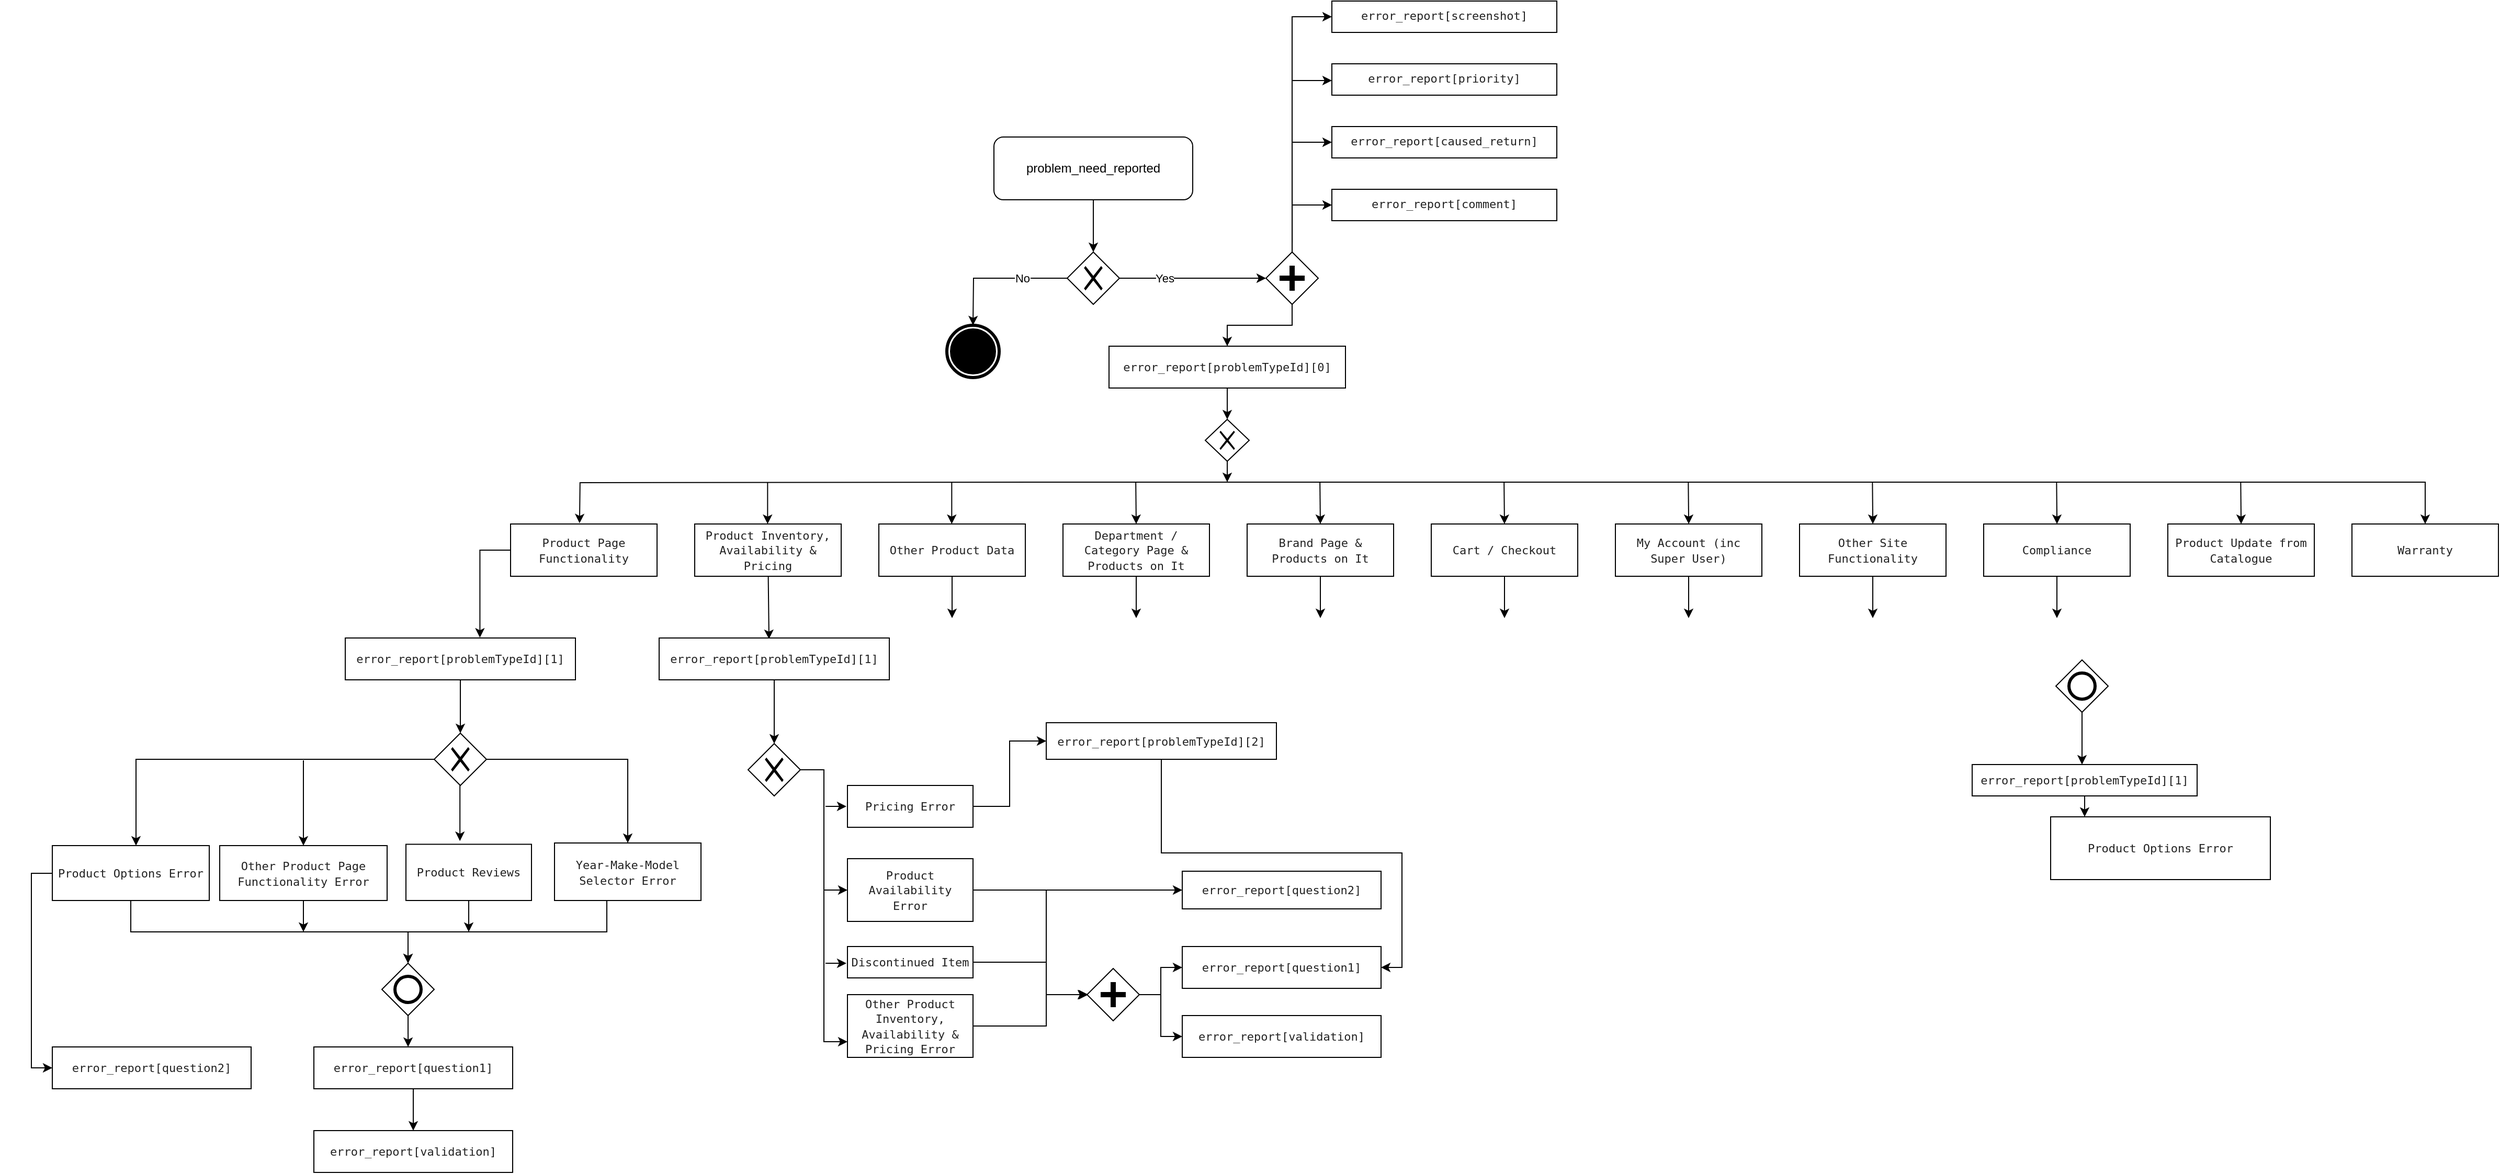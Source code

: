 <mxfile version="13.10.0" type="github">
  <diagram id="masebG0VYPJyVEianIFm" name="Page-1">
    <mxGraphModel dx="1363" dy="306" grid="1" gridSize="10" guides="1" tooltips="1" connect="1" arrows="1" fold="1" page="1" pageScale="1" pageWidth="827" pageHeight="1169" math="0" shadow="0">
      <root>
        <mxCell id="0" />
        <mxCell id="1" parent="0" />
        <mxCell id="Nh5QQwun1p5BCpEkRl_I-12" value="" style="edgeStyle=orthogonalEdgeStyle;rounded=0;orthogonalLoop=1;jettySize=auto;html=1;" edge="1" parent="1" source="Nh5QQwun1p5BCpEkRl_I-2" target="Nh5QQwun1p5BCpEkRl_I-10">
          <mxGeometry relative="1" as="geometry" />
        </mxCell>
        <mxCell id="Nh5QQwun1p5BCpEkRl_I-2" value="problem_need_reported" style="rounded=1;whiteSpace=wrap;html=1;" vertex="1" parent="1">
          <mxGeometry x="300" y="380" width="190" height="60" as="geometry" />
        </mxCell>
        <mxCell id="Nh5QQwun1p5BCpEkRl_I-13" value="Yes" style="rounded=0;orthogonalLoop=1;jettySize=auto;html=1;exitX=1;exitY=0.5;exitDx=0;exitDy=0;" edge="1" parent="1" source="Nh5QQwun1p5BCpEkRl_I-10">
          <mxGeometry x="-0.394" relative="1" as="geometry">
            <mxPoint x="560" y="515" as="targetPoint" />
            <mxPoint as="offset" />
          </mxGeometry>
        </mxCell>
        <mxCell id="Nh5QQwun1p5BCpEkRl_I-14" value="No" style="edgeStyle=orthogonalEdgeStyle;rounded=0;orthogonalLoop=1;jettySize=auto;html=1;" edge="1" parent="1" source="Nh5QQwun1p5BCpEkRl_I-10">
          <mxGeometry x="-0.36" relative="1" as="geometry">
            <mxPoint x="280" y="560" as="targetPoint" />
            <mxPoint as="offset" />
          </mxGeometry>
        </mxCell>
        <mxCell id="Nh5QQwun1p5BCpEkRl_I-10" value="" style="shape=mxgraph.bpmn.shape;html=1;verticalLabelPosition=bottom;labelBackgroundColor=#ffffff;verticalAlign=top;align=center;perimeter=rhombusPerimeter;background=gateway;outlineConnect=0;outline=none;symbol=exclusiveGw;" vertex="1" parent="1">
          <mxGeometry x="370" y="490" width="50" height="50" as="geometry" />
        </mxCell>
        <mxCell id="Nh5QQwun1p5BCpEkRl_I-27" style="edgeStyle=none;rounded=0;orthogonalLoop=1;jettySize=auto;html=1;entryX=0.5;entryY=0;entryDx=0;entryDy=0;" edge="1" parent="1" source="Nh5QQwun1p5BCpEkRl_I-15" target="Nh5QQwun1p5BCpEkRl_I-28">
          <mxGeometry relative="1" as="geometry">
            <mxPoint x="523" y="640" as="targetPoint" />
          </mxGeometry>
        </mxCell>
        <object label="&lt;span style=&quot;color: rgb(34 , 34 , 34) ; font-family: &amp;#34;menlo&amp;#34; , monospace ; font-size: 11px ; text-align: left ; background-color: rgb(255 , 255 , 255)&quot;&gt;error_report[problemTypeId][0]&lt;/span&gt;" id="Nh5QQwun1p5BCpEkRl_I-15">
          <mxCell style="whiteSpace=wrap;html=1;verticalAlign=middle;" vertex="1" parent="1">
            <mxGeometry x="410" y="580" width="226" height="40" as="geometry" />
          </mxCell>
        </object>
        <mxCell id="Nh5QQwun1p5BCpEkRl_I-16" value="" style="shape=mxgraph.bpmn.shape;html=1;verticalLabelPosition=bottom;labelBackgroundColor=#ffffff;verticalAlign=top;align=center;perimeter=ellipsePerimeter;outlineConnect=0;outline=end;symbol=terminate;" vertex="1" parent="1">
          <mxGeometry x="255" y="560" width="50" height="50" as="geometry" />
        </mxCell>
        <mxCell id="Nh5QQwun1p5BCpEkRl_I-113" style="edgeStyle=none;rounded=0;orthogonalLoop=1;jettySize=auto;html=1;" edge="1" parent="1" source="Nh5QQwun1p5BCpEkRl_I-28">
          <mxGeometry relative="1" as="geometry">
            <mxPoint x="523" y="710" as="targetPoint" />
          </mxGeometry>
        </mxCell>
        <mxCell id="Nh5QQwun1p5BCpEkRl_I-28" value="" style="shape=mxgraph.bpmn.shape;html=1;verticalLabelPosition=bottom;labelBackgroundColor=#ffffff;verticalAlign=top;align=center;perimeter=rhombusPerimeter;background=gateway;outlineConnect=0;outline=none;symbol=exclusiveGw;" vertex="1" parent="1">
          <mxGeometry x="502" y="650" width="42" height="40" as="geometry" />
        </mxCell>
        <mxCell id="Nh5QQwun1p5BCpEkRl_I-100" style="edgeStyle=none;rounded=0;orthogonalLoop=1;jettySize=auto;html=1;exitX=1;exitY=0.5;exitDx=0;exitDy=0;" edge="1" parent="1" source="Nh5QQwun1p5BCpEkRl_I-28" target="Nh5QQwun1p5BCpEkRl_I-28">
          <mxGeometry relative="1" as="geometry" />
        </mxCell>
        <mxCell id="Nh5QQwun1p5BCpEkRl_I-101" style="edgeStyle=none;rounded=0;orthogonalLoop=1;jettySize=auto;html=1;exitX=0;exitY=0.5;exitDx=0;exitDy=0;" edge="1" parent="1" source="Nh5QQwun1p5BCpEkRl_I-28" target="Nh5QQwun1p5BCpEkRl_I-28">
          <mxGeometry relative="1" as="geometry" />
        </mxCell>
        <mxCell id="Nh5QQwun1p5BCpEkRl_I-111" value="" style="group" vertex="1" connectable="0" parent="1">
          <mxGeometry x="-162" y="710" width="1900" height="90.0" as="geometry" />
        </mxCell>
        <object label="&lt;span style=&quot;color: rgb(34 , 34 , 34) ; font-family: &amp;#34;menlo&amp;#34; , monospace ; font-size: 11px ; text-align: left ; background-color: rgb(255 , 255 , 255)&quot;&gt;Product Page Functionality&lt;br&gt;					&lt;/span&gt;" id="Nh5QQwun1p5BCpEkRl_I-68">
          <mxCell style="whiteSpace=wrap;html=1;verticalAlign=middle;" vertex="1" parent="Nh5QQwun1p5BCpEkRl_I-111">
            <mxGeometry y="40" width="140" height="50" as="geometry" />
          </mxCell>
        </object>
        <mxCell id="Nh5QQwun1p5BCpEkRl_I-59" value="" style="endArrow=classic;html=1;" edge="1" parent="Nh5QQwun1p5BCpEkRl_I-111">
          <mxGeometry x="205.67" y="-2" width="50" height="50" as="geometry">
            <mxPoint x="245.67" as="sourcePoint" />
            <mxPoint x="245.67" y="40" as="targetPoint" />
          </mxGeometry>
        </mxCell>
        <object label="&lt;span style=&quot;color: rgb(34 , 34 , 34) ; font-family: &amp;#34;menlo&amp;#34; , monospace ; font-size: 11px ; text-align: left ; background-color: rgb(255 , 255 , 255)&quot;&gt;Product Inventory, Availability &amp;amp; Pricing&lt;/span&gt;&lt;span style=&quot;color: rgb(34 , 34 , 34) ; font-family: &amp;#34;menlo&amp;#34; , monospace ; font-size: 11px ; text-align: left ; background-color: rgb(255 , 255 , 255)&quot;&gt;&lt;br&gt;					&lt;/span&gt;" id="Nh5QQwun1p5BCpEkRl_I-71">
          <mxCell style="whiteSpace=wrap;html=1;verticalAlign=middle;" vertex="1" parent="Nh5QQwun1p5BCpEkRl_I-111">
            <mxGeometry x="176" y="40" width="140" height="50" as="geometry" />
          </mxCell>
        </object>
        <object label="&lt;br class=&quot;Apple-interchange-newline&quot;&gt;&lt;span style=&quot;color: rgb(34 , 34 , 34) ; font-family: &amp;#34;menlo&amp;#34; , monospace ; font-size: 11px ; text-align: left ; background-color: rgb(255 , 255 , 255)&quot;&gt;Other Product Data&lt;br&gt;					&lt;/span&gt;&lt;span style=&quot;color: rgb(34 , 34 , 34) ; font-family: &amp;#34;menlo&amp;#34; , monospace ; font-size: 11px ; text-align: left ; background-color: rgb(255 , 255 , 255)&quot;&gt;&lt;br&gt;					&lt;/span&gt;" id="Nh5QQwun1p5BCpEkRl_I-76">
          <mxCell style="whiteSpace=wrap;html=1;verticalAlign=middle;" vertex="1" parent="Nh5QQwun1p5BCpEkRl_I-111">
            <mxGeometry x="352" y="40" width="140" height="50" as="geometry" />
          </mxCell>
        </object>
        <mxCell id="Nh5QQwun1p5BCpEkRl_I-77" style="edgeStyle=none;rounded=0;orthogonalLoop=1;jettySize=auto;html=1;entryX=0.5;entryY=0;entryDx=0;entryDy=0;" edge="1" parent="Nh5QQwun1p5BCpEkRl_I-111" source="Nh5QQwun1p5BCpEkRl_I-76" target="Nh5QQwun1p5BCpEkRl_I-76">
          <mxGeometry x="176" as="geometry" />
        </mxCell>
        <mxCell id="Nh5QQwun1p5BCpEkRl_I-79" style="edgeStyle=orthogonalEdgeStyle;rounded=0;orthogonalLoop=1;jettySize=auto;html=1;entryX=0.5;entryY=0;entryDx=0;entryDy=0;" edge="1" parent="Nh5QQwun1p5BCpEkRl_I-111" target="Nh5QQwun1p5BCpEkRl_I-88">
          <mxGeometry x="760" y="15" as="geometry">
            <mxPoint x="1870" as="targetPoint" />
            <mxPoint x="500" as="sourcePoint" />
            <Array as="points">
              <mxPoint x="1830" />
            </Array>
          </mxGeometry>
        </mxCell>
        <object label="&lt;span style=&quot;color: rgb(34 , 34 , 34) ; font-family: &amp;#34;menlo&amp;#34; , monospace ; font-size: 11px ; text-align: left ; background-color: rgb(255 , 255 , 255)&quot;&gt;Department / Category Page &amp;amp; Products on It&lt;/span&gt;&lt;span style=&quot;color: rgb(34 , 34 , 34) ; font-family: &amp;#34;menlo&amp;#34; , monospace ; font-size: 11px ; text-align: left ; background-color: rgb(255 , 255 , 255)&quot;&gt;&lt;br&gt;					&lt;/span&gt;" id="Nh5QQwun1p5BCpEkRl_I-80">
          <mxCell style="whiteSpace=wrap;html=1;verticalAlign=middle;" vertex="1" parent="Nh5QQwun1p5BCpEkRl_I-111">
            <mxGeometry x="528" y="40.0" width="140" height="50" as="geometry" />
          </mxCell>
        </object>
        <object label="&lt;span style=&quot;color: rgb(34 , 34 , 34) ; font-family: &amp;#34;menlo&amp;#34; , monospace ; font-size: 11px ; text-align: left ; background-color: rgb(255 , 255 , 255)&quot;&gt;Brand Page &amp;amp; Products on It&lt;/span&gt;&lt;span style=&quot;color: rgb(34 , 34 , 34) ; font-family: &amp;#34;menlo&amp;#34; , monospace ; font-size: 11px ; text-align: left ; background-color: rgb(255 , 255 , 255)&quot;&gt;&lt;br&gt;					&lt;/span&gt;" id="Nh5QQwun1p5BCpEkRl_I-81">
          <mxCell style="whiteSpace=wrap;html=1;verticalAlign=middle;" vertex="1" parent="Nh5QQwun1p5BCpEkRl_I-111">
            <mxGeometry x="704" y="40.0" width="140" height="50" as="geometry" />
          </mxCell>
        </object>
        <object label="&lt;span style=&quot;color: rgb(34 , 34 , 34) ; font-family: &amp;#34;menlo&amp;#34; , monospace ; font-size: 11px ; text-align: left ; background-color: rgb(255 , 255 , 255)&quot;&gt;Cart / Checkout&lt;/span&gt;&lt;span style=&quot;color: rgb(34 , 34 , 34) ; font-family: &amp;#34;menlo&amp;#34; , monospace ; font-size: 11px ; text-align: left ; background-color: rgb(255 , 255 , 255)&quot;&gt;&lt;br&gt;					&lt;/span&gt;" id="Nh5QQwun1p5BCpEkRl_I-82">
          <mxCell style="whiteSpace=wrap;html=1;verticalAlign=middle;" vertex="1" parent="Nh5QQwun1p5BCpEkRl_I-111">
            <mxGeometry x="880" y="40" width="140" height="50" as="geometry" />
          </mxCell>
        </object>
        <mxCell id="Nh5QQwun1p5BCpEkRl_I-83" value="" style="endArrow=classic;html=1;entryX=0.5;entryY=0;entryDx=0;entryDy=0;" edge="1" parent="Nh5QQwun1p5BCpEkRl_I-111">
          <mxGeometry x="557.58" y="-2" width="50" height="50" as="geometry">
            <mxPoint x="597.58" as="sourcePoint" />
            <mxPoint x="597.98" y="40" as="targetPoint" />
            <Array as="points">
              <mxPoint x="598" />
            </Array>
          </mxGeometry>
        </mxCell>
        <object label="&lt;span style=&quot;color: rgb(34 , 34 , 34) ; font-family: &amp;#34;menlo&amp;#34; , monospace ; font-size: 11px ; text-align: left ; background-color: rgb(255 , 255 , 255)&quot;&gt;&lt;br&gt;						My Account (inc Super User)&lt;br&gt;					&lt;/span&gt;&lt;span style=&quot;color: rgb(34 , 34 , 34) ; font-family: &amp;#34;menlo&amp;#34; , monospace ; font-size: 11px ; text-align: left ; background-color: rgb(255 , 255 , 255)&quot;&gt;&lt;br&gt;					&lt;/span&gt;" id="Nh5QQwun1p5BCpEkRl_I-84">
          <mxCell style="whiteSpace=wrap;html=1;verticalAlign=middle;" vertex="1" parent="Nh5QQwun1p5BCpEkRl_I-111">
            <mxGeometry x="1056" y="40" width="140" height="50" as="geometry" />
          </mxCell>
        </object>
        <object label="&lt;span style=&quot;color: rgb(34 , 34 , 34) ; font-family: &amp;#34;menlo&amp;#34; , monospace ; font-size: 11px ; text-align: left ; background-color: rgb(255 , 255 , 255)&quot;&gt;Other Site Functionality&lt;/span&gt;&lt;span style=&quot;color: rgb(34 , 34 , 34) ; font-family: &amp;#34;menlo&amp;#34; , monospace ; font-size: 11px ; text-align: left ; background-color: rgb(255 , 255 , 255)&quot;&gt;&lt;br&gt;					&lt;/span&gt;" id="Nh5QQwun1p5BCpEkRl_I-85">
          <mxCell style="whiteSpace=wrap;html=1;verticalAlign=middle;" vertex="1" parent="Nh5QQwun1p5BCpEkRl_I-111">
            <mxGeometry x="1232" y="40" width="140" height="50" as="geometry" />
          </mxCell>
        </object>
        <object label="&lt;span style=&quot;color: rgb(34 , 34 , 34) ; font-family: &amp;#34;menlo&amp;#34; , monospace ; font-size: 11px ; text-align: left ; background-color: rgb(255 , 255 , 255)&quot;&gt;Compliance&lt;/span&gt;&lt;span style=&quot;color: rgb(34 , 34 , 34) ; font-family: &amp;#34;menlo&amp;#34; , monospace ; font-size: 11px ; text-align: left ; background-color: rgb(255 , 255 , 255)&quot;&gt;&lt;br&gt;					&lt;/span&gt;" id="Nh5QQwun1p5BCpEkRl_I-86">
          <mxCell style="whiteSpace=wrap;html=1;verticalAlign=middle;" vertex="1" parent="Nh5QQwun1p5BCpEkRl_I-111">
            <mxGeometry x="1408" y="40.0" width="140" height="50" as="geometry" />
          </mxCell>
        </object>
        <object label="&lt;span style=&quot;color: rgb(34 , 34 , 34) ; font-family: &amp;#34;menlo&amp;#34; , monospace ; font-size: 11px ; text-align: left ; background-color: rgb(255 , 255 , 255)&quot;&gt;&lt;br&gt;						Product Update from Catalogue&lt;br&gt;					&lt;/span&gt;&lt;span style=&quot;color: rgb(34 , 34 , 34) ; font-family: &amp;#34;menlo&amp;#34; , monospace ; font-size: 11px ; text-align: left ; background-color: rgb(255 , 255 , 255)&quot;&gt;&lt;br&gt;					&lt;/span&gt;" id="Nh5QQwun1p5BCpEkRl_I-87">
          <mxCell style="whiteSpace=wrap;html=1;verticalAlign=middle;" vertex="1" parent="Nh5QQwun1p5BCpEkRl_I-111">
            <mxGeometry x="1584" y="40.0" width="140" height="50" as="geometry" />
          </mxCell>
        </object>
        <object label="&lt;span style=&quot;color: rgb(34 , 34 , 34) ; font-family: &amp;#34;menlo&amp;#34; , monospace ; font-size: 11px ; text-align: left ; background-color: rgb(255 , 255 , 255)&quot;&gt;Warranty&lt;br&gt;					&lt;/span&gt;" id="Nh5QQwun1p5BCpEkRl_I-88">
          <mxCell style="whiteSpace=wrap;html=1;verticalAlign=middle;" vertex="1" parent="Nh5QQwun1p5BCpEkRl_I-111">
            <mxGeometry x="1760" y="40" width="140" height="50" as="geometry" />
          </mxCell>
        </object>
        <mxCell id="Nh5QQwun1p5BCpEkRl_I-89" value="" style="endArrow=classic;html=1;entryX=0.5;entryY=0;entryDx=0;entryDy=0;" edge="1" parent="Nh5QQwun1p5BCpEkRl_I-111">
          <mxGeometry x="733.58" y="-2" width="50" height="50" as="geometry">
            <mxPoint x="773.58" as="sourcePoint" />
            <mxPoint x="773.98" y="40" as="targetPoint" />
          </mxGeometry>
        </mxCell>
        <mxCell id="Nh5QQwun1p5BCpEkRl_I-90" value="" style="endArrow=classic;html=1;entryX=0.5;entryY=0;entryDx=0;entryDy=0;" edge="1" parent="Nh5QQwun1p5BCpEkRl_I-111">
          <mxGeometry x="909.58" y="-2" width="50" height="50" as="geometry">
            <mxPoint x="949.58" as="sourcePoint" />
            <mxPoint x="949.98" y="40" as="targetPoint" />
          </mxGeometry>
        </mxCell>
        <mxCell id="Nh5QQwun1p5BCpEkRl_I-92" value="" style="endArrow=classic;html=1;entryX=0.5;entryY=0;entryDx=0;entryDy=0;" edge="1" parent="Nh5QQwun1p5BCpEkRl_I-111">
          <mxGeometry x="1085.67" y="-2" width="50" height="50" as="geometry">
            <mxPoint x="1125.67" as="sourcePoint" />
            <mxPoint x="1126.07" y="40" as="targetPoint" />
          </mxGeometry>
        </mxCell>
        <mxCell id="Nh5QQwun1p5BCpEkRl_I-96" value="" style="endArrow=classic;html=1;" edge="1" parent="Nh5QQwun1p5BCpEkRl_I-111">
          <mxGeometry x="381.67" y="-2" width="50" height="50" as="geometry">
            <mxPoint x="421.67" as="sourcePoint" />
            <mxPoint x="421.67" y="40" as="targetPoint" />
          </mxGeometry>
        </mxCell>
        <mxCell id="Nh5QQwun1p5BCpEkRl_I-97" value="" style="endArrow=classic;html=1;entryX=0.5;entryY=0;entryDx=0;entryDy=0;" edge="1" parent="Nh5QQwun1p5BCpEkRl_I-111">
          <mxGeometry x="1261.67" y="-2" width="50" height="50" as="geometry">
            <mxPoint x="1301.67" as="sourcePoint" />
            <mxPoint x="1302.07" y="40" as="targetPoint" />
          </mxGeometry>
        </mxCell>
        <mxCell id="Nh5QQwun1p5BCpEkRl_I-98" value="" style="endArrow=classic;html=1;entryX=0.5;entryY=0;entryDx=0;entryDy=0;" edge="1" parent="Nh5QQwun1p5BCpEkRl_I-111">
          <mxGeometry x="1437.67" y="-2" width="50" height="50" as="geometry">
            <mxPoint x="1477.67" as="sourcePoint" />
            <mxPoint x="1478.07" y="40" as="targetPoint" />
          </mxGeometry>
        </mxCell>
        <mxCell id="Nh5QQwun1p5BCpEkRl_I-99" value="" style="endArrow=classic;html=1;entryX=0.5;entryY=0;entryDx=0;entryDy=0;" edge="1" parent="Nh5QQwun1p5BCpEkRl_I-111">
          <mxGeometry x="1613.67" y="-2" width="50" height="50" as="geometry">
            <mxPoint x="1653.67" as="sourcePoint" />
            <mxPoint x="1654.07" y="40" as="targetPoint" />
          </mxGeometry>
        </mxCell>
        <mxCell id="Nh5QQwun1p5BCpEkRl_I-110" style="edgeStyle=orthogonalEdgeStyle;rounded=0;orthogonalLoop=1;jettySize=auto;html=1;entryX=0.471;entryY=0.006;entryDx=0;entryDy=0;entryPerimeter=0;" edge="1" parent="Nh5QQwun1p5BCpEkRl_I-111">
          <mxGeometry x="327" y="-25" as="geometry">
            <mxPoint x="65.94" y="39.3" as="targetPoint" />
            <mxPoint x="500" as="sourcePoint" />
          </mxGeometry>
        </mxCell>
        <mxCell id="Nh5QQwun1p5BCpEkRl_I-116" value="" style="rounded=0;orthogonalLoop=1;jettySize=auto;html=1;edgeStyle=orthogonalEdgeStyle;" edge="1" parent="1" source="Nh5QQwun1p5BCpEkRl_I-115" target="Nh5QQwun1p5BCpEkRl_I-15">
          <mxGeometry relative="1" as="geometry" />
        </mxCell>
        <mxCell id="Nh5QQwun1p5BCpEkRl_I-118" value="" style="rounded=0;orthogonalLoop=1;jettySize=auto;html=1;edgeStyle=orthogonalEdgeStyle;" edge="1" parent="1">
          <mxGeometry relative="1" as="geometry">
            <mxPoint x="585.04" y="481.04" as="sourcePoint" />
            <mxPoint x="623" y="326.04" as="targetPoint" />
            <Array as="points">
              <mxPoint x="585" y="326" />
            </Array>
          </mxGeometry>
        </mxCell>
        <mxCell id="Nh5QQwun1p5BCpEkRl_I-120" style="edgeStyle=orthogonalEdgeStyle;rounded=0;orthogonalLoop=1;jettySize=auto;html=1;exitX=0.5;exitY=0;exitDx=0;exitDy=0;entryX=0;entryY=0.5;entryDx=0;entryDy=0;" edge="1" parent="1" source="Nh5QQwun1p5BCpEkRl_I-115" target="Nh5QQwun1p5BCpEkRl_I-119">
          <mxGeometry relative="1" as="geometry">
            <mxPoint x="548" y="420" as="sourcePoint" />
          </mxGeometry>
        </mxCell>
        <mxCell id="Nh5QQwun1p5BCpEkRl_I-123" style="edgeStyle=orthogonalEdgeStyle;rounded=0;orthogonalLoop=1;jettySize=auto;html=1;entryX=0;entryY=0.5;entryDx=0;entryDy=0;" edge="1" parent="1">
          <mxGeometry relative="1" as="geometry">
            <mxPoint x="585.04" y="490.04" as="sourcePoint" />
            <mxPoint x="623" y="385" as="targetPoint" />
            <Array as="points">
              <mxPoint x="585" y="385" />
            </Array>
          </mxGeometry>
        </mxCell>
        <mxCell id="Nh5QQwun1p5BCpEkRl_I-133" style="edgeStyle=orthogonalEdgeStyle;rounded=0;orthogonalLoop=1;jettySize=auto;html=1;entryX=0;entryY=0.5;entryDx=0;entryDy=0;" edge="1" parent="1" source="Nh5QQwun1p5BCpEkRl_I-115" target="Nh5QQwun1p5BCpEkRl_I-125">
          <mxGeometry relative="1" as="geometry">
            <Array as="points">
              <mxPoint x="585" y="445" />
            </Array>
          </mxGeometry>
        </mxCell>
        <mxCell id="Nh5QQwun1p5BCpEkRl_I-115" value="" style="shape=mxgraph.bpmn.shape;html=1;verticalLabelPosition=bottom;labelBackgroundColor=#ffffff;verticalAlign=top;align=center;perimeter=rhombusPerimeter;background=gateway;outlineConnect=0;outline=none;symbol=parallelGw;" vertex="1" parent="1">
          <mxGeometry x="560" y="490" width="50" height="50" as="geometry" />
        </mxCell>
        <mxCell id="Nh5QQwun1p5BCpEkRl_I-117" value="&lt;span style=&quot;color: rgb(34 , 34 , 34) ; font-family: &amp;#34;menlo&amp;#34; , monospace ; font-size: 11px ; text-align: left&quot;&gt;error_report[priority]&lt;/span&gt;" style="whiteSpace=wrap;html=1;verticalAlign=top;labelBackgroundColor=#ffffff;flipV=1;" vertex="1" parent="1">
          <mxGeometry x="623" y="310" width="215" height="30" as="geometry" />
        </mxCell>
        <mxCell id="Nh5QQwun1p5BCpEkRl_I-119" value="&lt;span style=&quot;color: rgb(34 , 34 , 34) ; font-family: &amp;#34;menlo&amp;#34; , monospace ; font-size: 11px ; text-align: left&quot;&gt;error_report[screenshot]&lt;/span&gt;" style="whiteSpace=wrap;html=1;verticalAlign=top;labelBackgroundColor=#ffffff;flipV=1;" vertex="1" parent="1">
          <mxGeometry x="623" y="250" width="215" height="30" as="geometry" />
        </mxCell>
        <mxCell id="Nh5QQwun1p5BCpEkRl_I-121" value="&lt;span style=&quot;color: rgb(34 , 34 , 34) ; font-family: &amp;#34;menlo&amp;#34; , monospace ; font-size: 11px ; text-align: left&quot;&gt;error_report[caused_return]&lt;/span&gt;" style="whiteSpace=wrap;html=1;verticalAlign=top;labelBackgroundColor=#ffffff;flipV=1;" vertex="1" parent="1">
          <mxGeometry x="623" y="370" width="215" height="30" as="geometry" />
        </mxCell>
        <mxCell id="Nh5QQwun1p5BCpEkRl_I-125" value="&lt;span style=&quot;color: rgb(34 , 34 , 34) ; font-family: &amp;#34;menlo&amp;#34; , monospace ; font-size: 11px ; text-align: left&quot;&gt;error_report[comment]&lt;/span&gt;" style="whiteSpace=wrap;html=1;verticalAlign=top;labelBackgroundColor=#ffffff;flipV=1;" vertex="1" parent="1">
          <mxGeometry x="623" y="430" width="215" height="30" as="geometry" />
        </mxCell>
        <mxCell id="Nh5QQwun1p5BCpEkRl_I-165" style="edgeStyle=none;rounded=0;orthogonalLoop=1;jettySize=auto;html=1;entryX=0.5;entryY=0;entryDx=0;entryDy=0;" edge="1" parent="1" source="Nh5QQwun1p5BCpEkRl_I-135" target="Nh5QQwun1p5BCpEkRl_I-166">
          <mxGeometry relative="1" as="geometry">
            <mxPoint x="-210" y="940" as="targetPoint" />
          </mxGeometry>
        </mxCell>
        <mxCell id="Nh5QQwun1p5BCpEkRl_I-135" value="&lt;span style=&quot;color: rgb(34 , 34 , 34) ; font-family: &amp;#34;menlo&amp;#34; , monospace ; font-size: 11px ; text-align: left ; background-color: rgb(255 , 255 , 255)&quot;&gt;error_report[problemTypeId][1]&lt;/span&gt;" style="whiteSpace=wrap;html=1;" vertex="1" parent="1">
          <mxGeometry x="-320" y="859" width="220" height="40" as="geometry" />
        </mxCell>
        <mxCell id="Nh5QQwun1p5BCpEkRl_I-153" style="edgeStyle=orthogonalEdgeStyle;rounded=0;orthogonalLoop=1;jettySize=auto;html=1;" edge="1" parent="1" source="Nh5QQwun1p5BCpEkRl_I-140">
          <mxGeometry relative="1" as="geometry">
            <mxPoint x="1340" y="980" as="targetPoint" />
          </mxGeometry>
        </mxCell>
        <mxCell id="Nh5QQwun1p5BCpEkRl_I-140" value="" style="shape=mxgraph.bpmn.shape;html=1;verticalLabelPosition=bottom;labelBackgroundColor=#ffffff;verticalAlign=top;align=center;perimeter=rhombusPerimeter;background=gateway;outlineConnect=0;outline=end;symbol=general;" vertex="1" parent="1">
          <mxGeometry x="1315" y="880" width="50" height="50" as="geometry" />
        </mxCell>
        <mxCell id="Nh5QQwun1p5BCpEkRl_I-141" style="rounded=0;orthogonalLoop=1;jettySize=auto;html=1;" edge="1" parent="1" source="Nh5QQwun1p5BCpEkRl_I-71">
          <mxGeometry relative="1" as="geometry">
            <mxPoint x="85" y="860" as="targetPoint" />
          </mxGeometry>
        </mxCell>
        <mxCell id="Nh5QQwun1p5BCpEkRl_I-142" style="edgeStyle=orthogonalEdgeStyle;rounded=0;orthogonalLoop=1;jettySize=auto;html=1;" edge="1" parent="1" source="Nh5QQwun1p5BCpEkRl_I-76">
          <mxGeometry relative="1" as="geometry">
            <mxPoint x="260" y="840" as="targetPoint" />
          </mxGeometry>
        </mxCell>
        <mxCell id="Nh5QQwun1p5BCpEkRl_I-143" style="edgeStyle=orthogonalEdgeStyle;rounded=0;orthogonalLoop=1;jettySize=auto;html=1;" edge="1" parent="1" source="Nh5QQwun1p5BCpEkRl_I-80">
          <mxGeometry relative="1" as="geometry">
            <mxPoint x="436" y="840" as="targetPoint" />
          </mxGeometry>
        </mxCell>
        <mxCell id="Nh5QQwun1p5BCpEkRl_I-144" style="edgeStyle=orthogonalEdgeStyle;rounded=0;orthogonalLoop=1;jettySize=auto;html=1;" edge="1" parent="1" source="Nh5QQwun1p5BCpEkRl_I-81">
          <mxGeometry relative="1" as="geometry">
            <mxPoint x="612" y="840" as="targetPoint" />
          </mxGeometry>
        </mxCell>
        <mxCell id="Nh5QQwun1p5BCpEkRl_I-145" style="edgeStyle=orthogonalEdgeStyle;rounded=0;orthogonalLoop=1;jettySize=auto;html=1;" edge="1" parent="1" source="Nh5QQwun1p5BCpEkRl_I-82">
          <mxGeometry relative="1" as="geometry">
            <mxPoint x="788" y="840" as="targetPoint" />
          </mxGeometry>
        </mxCell>
        <mxCell id="Nh5QQwun1p5BCpEkRl_I-146" style="edgeStyle=orthogonalEdgeStyle;rounded=0;orthogonalLoop=1;jettySize=auto;html=1;" edge="1" parent="1" source="Nh5QQwun1p5BCpEkRl_I-84">
          <mxGeometry relative="1" as="geometry">
            <mxPoint x="964" y="840" as="targetPoint" />
          </mxGeometry>
        </mxCell>
        <mxCell id="Nh5QQwun1p5BCpEkRl_I-151" style="edgeStyle=orthogonalEdgeStyle;rounded=0;orthogonalLoop=1;jettySize=auto;html=1;" edge="1" parent="1" source="Nh5QQwun1p5BCpEkRl_I-85">
          <mxGeometry relative="1" as="geometry">
            <mxPoint x="1140" y="840" as="targetPoint" />
          </mxGeometry>
        </mxCell>
        <mxCell id="Nh5QQwun1p5BCpEkRl_I-152" style="edgeStyle=orthogonalEdgeStyle;rounded=0;orthogonalLoop=1;jettySize=auto;html=1;" edge="1" parent="1" source="Nh5QQwun1p5BCpEkRl_I-86">
          <mxGeometry relative="1" as="geometry">
            <mxPoint x="1316" y="840" as="targetPoint" />
          </mxGeometry>
        </mxCell>
        <mxCell id="Nh5QQwun1p5BCpEkRl_I-160" value="" style="edgeStyle=orthogonalEdgeStyle;rounded=0;orthogonalLoop=1;jettySize=auto;html=1;" edge="1" parent="1" source="Nh5QQwun1p5BCpEkRl_I-155">
          <mxGeometry relative="1" as="geometry">
            <mxPoint x="1342.48" y="1030" as="targetPoint" />
          </mxGeometry>
        </mxCell>
        <mxCell id="Nh5QQwun1p5BCpEkRl_I-155" value="&lt;span style=&quot;color: rgb(34 , 34 , 34) ; font-family: &amp;#34;menlo&amp;#34; , monospace ; font-size: 11px ; text-align: left ; background-color: rgb(255 , 255 , 255)&quot;&gt;error_report[problemTypeId][1]&lt;/span&gt;" style="whiteSpace=wrap;html=1;" vertex="1" parent="1">
          <mxGeometry x="1235" y="980" width="215" height="30" as="geometry" />
        </mxCell>
        <mxCell id="Nh5QQwun1p5BCpEkRl_I-162" value="&lt;span style=&quot;color: rgb(34 , 34 , 34) ; font-family: &amp;#34;menlo&amp;#34; , monospace ; font-size: 11px ; text-align: left ; background-color: rgb(255 , 255 , 255)&quot;&gt;Product Options Error&lt;/span&gt;" style="whiteSpace=wrap;html=1;" vertex="1" parent="1">
          <mxGeometry x="1310" y="1030" width="210" height="60" as="geometry" />
        </mxCell>
        <mxCell id="Nh5QQwun1p5BCpEkRl_I-164" value="" style="edgeStyle=orthogonalEdgeStyle;rounded=0;orthogonalLoop=1;jettySize=auto;html=1;entryX=0.585;entryY=-0.01;entryDx=0;entryDy=0;entryPerimeter=0;" edge="1" parent="1" source="Nh5QQwun1p5BCpEkRl_I-68" target="Nh5QQwun1p5BCpEkRl_I-135">
          <mxGeometry relative="1" as="geometry">
            <Array as="points">
              <mxPoint x="-191" y="775" />
            </Array>
          </mxGeometry>
        </mxCell>
        <mxCell id="Nh5QQwun1p5BCpEkRl_I-174" value="&lt;span style=&quot;color: rgb(34 , 34 , 34) ; font-family: &amp;#34;menlo&amp;#34; , monospace ; font-size: 11px ; text-align: left ; background-color: rgb(255 , 255 , 255)&quot;&gt;Year-Make-Model Selector Error&lt;/span&gt;" style="whiteSpace=wrap;html=1;" vertex="1" parent="1">
          <mxGeometry x="-120" y="1055" width="140" height="55" as="geometry" />
        </mxCell>
        <mxCell id="Nh5QQwun1p5BCpEkRl_I-207" style="edgeStyle=none;rounded=0;orthogonalLoop=1;jettySize=auto;html=1;entryX=0.5;entryY=0;entryDx=0;entryDy=0;" edge="1" parent="1" source="Nh5QQwun1p5BCpEkRl_I-203" target="Nh5QQwun1p5BCpEkRl_I-204">
          <mxGeometry relative="1" as="geometry" />
        </mxCell>
        <mxCell id="Nh5QQwun1p5BCpEkRl_I-203" value="&lt;span style=&quot;color: rgb(34 , 34 , 34) ; font-family: &amp;#34;menlo&amp;#34; , monospace ; font-size: 11px ; text-align: left ; background-color: rgb(255 , 255 , 255)&quot;&gt;error_report[problemTypeId][1]&lt;/span&gt;" style="whiteSpace=wrap;html=1;" vertex="1" parent="1">
          <mxGeometry x="-20" y="859" width="220" height="40" as="geometry" />
        </mxCell>
        <mxCell id="Nh5QQwun1p5BCpEkRl_I-213" style="edgeStyle=orthogonalEdgeStyle;rounded=0;orthogonalLoop=1;jettySize=auto;html=1;entryX=0;entryY=0.75;entryDx=0;entryDy=0;" edge="1" parent="1" source="Nh5QQwun1p5BCpEkRl_I-204" target="Nh5QQwun1p5BCpEkRl_I-211">
          <mxGeometry relative="1" as="geometry">
            <mxPoint x="90" y="1080" as="targetPoint" />
          </mxGeometry>
        </mxCell>
        <mxCell id="Nh5QQwun1p5BCpEkRl_I-204" value="" style="shape=mxgraph.bpmn.shape;html=1;verticalLabelPosition=bottom;labelBackgroundColor=#ffffff;verticalAlign=top;align=center;perimeter=rhombusPerimeter;background=gateway;outlineConnect=0;outline=none;symbol=exclusiveGw;" vertex="1" parent="1">
          <mxGeometry x="65" y="960" width="50" height="50" as="geometry" />
        </mxCell>
        <mxCell id="Nh5QQwun1p5BCpEkRl_I-205" value="" style="group" vertex="1" connectable="0" parent="1">
          <mxGeometry x="-650" y="950" width="508" height="420" as="geometry" />
        </mxCell>
        <mxCell id="Nh5QQwun1p5BCpEkRl_I-166" value="" style="shape=mxgraph.bpmn.shape;html=1;verticalLabelPosition=bottom;labelBackgroundColor=#ffffff;verticalAlign=top;align=center;perimeter=rhombusPerimeter;background=gateway;outlineConnect=0;outline=none;symbol=exclusiveGw;" vertex="1" parent="Nh5QQwun1p5BCpEkRl_I-205">
          <mxGeometry x="415" width="50" height="50" as="geometry" />
        </mxCell>
        <mxCell id="Nh5QQwun1p5BCpEkRl_I-199" style="edgeStyle=elbowEdgeStyle;rounded=0;orthogonalLoop=1;jettySize=auto;elbow=vertical;html=1;" edge="1" parent="Nh5QQwun1p5BCpEkRl_I-205" source="Nh5QQwun1p5BCpEkRl_I-169">
          <mxGeometry relative="1" as="geometry">
            <mxPoint x="290" y="190" as="targetPoint" />
          </mxGeometry>
        </mxCell>
        <mxCell id="Nh5QQwun1p5BCpEkRl_I-169" value="&lt;meta charset=&quot;utf-8&quot;&gt;&lt;span style=&quot;color: rgb(34, 34, 34); font-family: menlo, monospace; font-size: 11px; font-style: normal; font-weight: 400; letter-spacing: normal; text-align: left; text-indent: 0px; text-transform: none; word-spacing: 0px; background-color: rgb(255, 255, 255); display: inline; float: none;&quot;&gt;Other Product Page Functionality Error&lt;/span&gt;" style="whiteSpace=wrap;html=1;" vertex="1" parent="Nh5QQwun1p5BCpEkRl_I-205">
          <mxGeometry x="210" y="107.5" width="160" height="52.5" as="geometry" />
        </mxCell>
        <mxCell id="Nh5QQwun1p5BCpEkRl_I-201" style="edgeStyle=elbowEdgeStyle;rounded=0;orthogonalLoop=1;jettySize=auto;elbow=vertical;html=1;" edge="1" parent="Nh5QQwun1p5BCpEkRl_I-205" source="Nh5QQwun1p5BCpEkRl_I-171">
          <mxGeometry relative="1" as="geometry">
            <mxPoint x="448" y="190" as="targetPoint" />
          </mxGeometry>
        </mxCell>
        <mxCell id="Nh5QQwun1p5BCpEkRl_I-171" value="&lt;span style=&quot;color: rgb(34 , 34 , 34) ; font-family: &amp;#34;menlo&amp;#34; , monospace ; font-size: 11px ; text-align: left ; background-color: rgb(255 , 255 , 255)&quot;&gt;Product Reviews&lt;/span&gt;" style="whiteSpace=wrap;html=1;" vertex="1" parent="Nh5QQwun1p5BCpEkRl_I-205">
          <mxGeometry x="388" y="106.25" width="120" height="53.75" as="geometry" />
        </mxCell>
        <mxCell id="Nh5QQwun1p5BCpEkRl_I-178" style="edgeStyle=orthogonalEdgeStyle;rounded=0;orthogonalLoop=1;jettySize=auto;html=1;entryX=0.43;entryY=-0.058;entryDx=0;entryDy=0;entryPerimeter=0;" edge="1" parent="Nh5QQwun1p5BCpEkRl_I-205" source="Nh5QQwun1p5BCpEkRl_I-166" target="Nh5QQwun1p5BCpEkRl_I-171">
          <mxGeometry relative="1" as="geometry">
            <Array as="points">
              <mxPoint x="440" y="78" />
            </Array>
          </mxGeometry>
        </mxCell>
        <mxCell id="Nh5QQwun1p5BCpEkRl_I-180" style="edgeStyle=orthogonalEdgeStyle;rounded=0;orthogonalLoop=1;jettySize=auto;html=1;exitX=0.5;exitY=1;exitDx=0;exitDy=0;" edge="1" parent="Nh5QQwun1p5BCpEkRl_I-205" source="Nh5QQwun1p5BCpEkRl_I-171" target="Nh5QQwun1p5BCpEkRl_I-171">
          <mxGeometry relative="1" as="geometry" />
        </mxCell>
        <mxCell id="Nh5QQwun1p5BCpEkRl_I-185" value="&lt;span style=&quot;color: rgb(34 , 34 , 34) ; font-family: &amp;#34;menlo&amp;#34; , monospace ; font-size: 11px ; font-style: normal ; font-weight: 400 ; letter-spacing: normal ; text-align: left ; text-indent: 0px ; text-transform: none ; word-spacing: 0px ; background-color: rgb(255 , 255 , 255) ; display: inline ; float: none&quot;&gt;Product Options Error&lt;/span&gt;" style="whiteSpace=wrap;html=1;" vertex="1" parent="Nh5QQwun1p5BCpEkRl_I-205">
          <mxGeometry x="50" y="107.5" width="150" height="52.5" as="geometry" />
        </mxCell>
        <mxCell id="Nh5QQwun1p5BCpEkRl_I-175" style="edgeStyle=orthogonalEdgeStyle;rounded=0;orthogonalLoop=1;jettySize=auto;html=1;" edge="1" parent="Nh5QQwun1p5BCpEkRl_I-205" source="Nh5QQwun1p5BCpEkRl_I-166" target="Nh5QQwun1p5BCpEkRl_I-185">
          <mxGeometry relative="1" as="geometry">
            <Array as="points">
              <mxPoint x="130" y="25" />
            </Array>
          </mxGeometry>
        </mxCell>
        <mxCell id="Nh5QQwun1p5BCpEkRl_I-188" value="" style="endArrow=classic;html=1;" edge="1" parent="Nh5QQwun1p5BCpEkRl_I-205" target="Nh5QQwun1p5BCpEkRl_I-169">
          <mxGeometry width="50" height="50" relative="1" as="geometry">
            <mxPoint x="290" y="26" as="sourcePoint" />
            <mxPoint x="280" y="103.5" as="targetPoint" />
          </mxGeometry>
        </mxCell>
        <mxCell id="Nh5QQwun1p5BCpEkRl_I-189" value="&lt;span style=&quot;color: rgb(34 , 34 , 34) ; font-family: &amp;#34;menlo&amp;#34; , monospace ; font-size: 11px ; text-align: left ; background-color: rgb(255 , 255 , 255)&quot;&gt;error_report[question1]&lt;/span&gt;" style="whiteSpace=wrap;html=1;" vertex="1" parent="Nh5QQwun1p5BCpEkRl_I-205">
          <mxGeometry x="300" y="300" width="190" height="40" as="geometry" />
        </mxCell>
        <mxCell id="Nh5QQwun1p5BCpEkRl_I-190" value="&lt;span style=&quot;color: rgb(34 , 34 , 34) ; font-family: &amp;#34;menlo&amp;#34; , monospace ; font-size: 11px ; text-align: left ; background-color: rgb(255 , 255 , 255)&quot;&gt;error_report[question2]&lt;/span&gt;" style="whiteSpace=wrap;html=1;" vertex="1" parent="Nh5QQwun1p5BCpEkRl_I-205">
          <mxGeometry x="50" y="300" width="190" height="40" as="geometry" />
        </mxCell>
        <mxCell id="Nh5QQwun1p5BCpEkRl_I-202" style="edgeStyle=elbowEdgeStyle;rounded=0;orthogonalLoop=1;jettySize=auto;elbow=vertical;html=1;" edge="1" parent="Nh5QQwun1p5BCpEkRl_I-205" source="Nh5QQwun1p5BCpEkRl_I-185" target="Nh5QQwun1p5BCpEkRl_I-190">
          <mxGeometry relative="1" as="geometry">
            <Array as="points">
              <mxPoint x="30" y="134" />
              <mxPoint y="140" />
            </Array>
          </mxGeometry>
        </mxCell>
        <mxCell id="Nh5QQwun1p5BCpEkRl_I-191" value="&lt;span style=&quot;color: rgb(34 , 34 , 34) ; font-family: &amp;#34;menlo&amp;#34; , monospace ; font-size: 11px ; text-align: left ; background-color: rgb(255 , 255 , 255)&quot;&gt;error_report[validation]&lt;/span&gt;" style="whiteSpace=wrap;html=1;" vertex="1" parent="Nh5QQwun1p5BCpEkRl_I-205">
          <mxGeometry x="300" y="380" width="190" height="40" as="geometry" />
        </mxCell>
        <mxCell id="Nh5QQwun1p5BCpEkRl_I-192" value="" style="edgeStyle=orthogonalEdgeStyle;rounded=0;orthogonalLoop=1;jettySize=auto;html=1;" edge="1" parent="Nh5QQwun1p5BCpEkRl_I-205" source="Nh5QQwun1p5BCpEkRl_I-189" target="Nh5QQwun1p5BCpEkRl_I-191">
          <mxGeometry relative="1" as="geometry">
            <Array as="points">
              <mxPoint x="390" y="380" />
              <mxPoint x="390" y="380" />
            </Array>
          </mxGeometry>
        </mxCell>
        <mxCell id="Nh5QQwun1p5BCpEkRl_I-196" style="edgeStyle=none;rounded=0;orthogonalLoop=1;jettySize=auto;html=1;entryX=0.474;entryY=0;entryDx=0;entryDy=0;entryPerimeter=0;" edge="1" parent="Nh5QQwun1p5BCpEkRl_I-205" source="Nh5QQwun1p5BCpEkRl_I-193" target="Nh5QQwun1p5BCpEkRl_I-189">
          <mxGeometry relative="1" as="geometry" />
        </mxCell>
        <mxCell id="Nh5QQwun1p5BCpEkRl_I-193" value="" style="shape=mxgraph.bpmn.shape;html=1;verticalLabelPosition=bottom;labelBackgroundColor=#ffffff;verticalAlign=top;align=center;perimeter=rhombusPerimeter;background=gateway;outlineConnect=0;outline=end;symbol=general;" vertex="1" parent="Nh5QQwun1p5BCpEkRl_I-205">
          <mxGeometry x="365" y="220" width="50" height="50" as="geometry" />
        </mxCell>
        <mxCell id="Nh5QQwun1p5BCpEkRl_I-198" style="edgeStyle=elbowEdgeStyle;rounded=0;orthogonalLoop=1;jettySize=auto;elbow=vertical;html=1;" edge="1" parent="Nh5QQwun1p5BCpEkRl_I-205" source="Nh5QQwun1p5BCpEkRl_I-185" target="Nh5QQwun1p5BCpEkRl_I-193">
          <mxGeometry relative="1" as="geometry">
            <Array as="points">
              <mxPoint x="360" y="190" />
              <mxPoint x="370" y="200" />
              <mxPoint x="370" y="190" />
              <mxPoint x="390" y="200" />
              <mxPoint x="400" y="190" />
              <mxPoint x="380" y="190" />
            </Array>
          </mxGeometry>
        </mxCell>
        <mxCell id="Nh5QQwun1p5BCpEkRl_I-179" style="edgeStyle=orthogonalEdgeStyle;rounded=0;orthogonalLoop=1;jettySize=auto;html=1;" edge="1" parent="1" source="Nh5QQwun1p5BCpEkRl_I-166" target="Nh5QQwun1p5BCpEkRl_I-174">
          <mxGeometry relative="1" as="geometry" />
        </mxCell>
        <mxCell id="Nh5QQwun1p5BCpEkRl_I-200" style="edgeStyle=elbowEdgeStyle;rounded=0;orthogonalLoop=1;jettySize=auto;elbow=vertical;html=1;" edge="1" parent="1" source="Nh5QQwun1p5BCpEkRl_I-174" target="Nh5QQwun1p5BCpEkRl_I-193">
          <mxGeometry relative="1" as="geometry">
            <Array as="points">
              <mxPoint x="-70" y="1140" />
              <mxPoint x="390" y="190" />
              <mxPoint x="400" y="190" />
            </Array>
          </mxGeometry>
        </mxCell>
        <mxCell id="Nh5QQwun1p5BCpEkRl_I-237" style="edgeStyle=orthogonalEdgeStyle;rounded=0;orthogonalLoop=1;jettySize=auto;html=1;entryX=0;entryY=0.5;entryDx=0;entryDy=0;" edge="1" parent="1" source="Nh5QQwun1p5BCpEkRl_I-208" target="Nh5QQwun1p5BCpEkRl_I-220">
          <mxGeometry relative="1" as="geometry">
            <mxPoint x="350" y="1000" as="targetPoint" />
          </mxGeometry>
        </mxCell>
        <mxCell id="Nh5QQwun1p5BCpEkRl_I-208" value="&lt;span style=&quot;color: rgb(34 , 34 , 34) ; font-family: &amp;#34;menlo&amp;#34; , monospace ; font-size: 11px ; text-align: left ; background-color: rgb(255 , 255 , 255)&quot;&gt;Pricing Error&lt;br&gt;					&lt;/span&gt;" style="whiteSpace=wrap;html=1;" vertex="1" parent="1">
          <mxGeometry x="160" y="1000" width="120" height="40" as="geometry" />
        </mxCell>
        <mxCell id="Nh5QQwun1p5BCpEkRl_I-244" style="edgeStyle=orthogonalEdgeStyle;rounded=0;orthogonalLoop=1;jettySize=auto;html=1;exitX=1;exitY=0.5;exitDx=0;exitDy=0;entryX=0;entryY=0.5;entryDx=0;entryDy=0;" edge="1" parent="1" source="Nh5QQwun1p5BCpEkRl_I-209">
          <mxGeometry relative="1" as="geometry">
            <mxPoint x="389" y="1200" as="targetPoint" />
            <Array as="points">
              <mxPoint x="350" y="1100" />
              <mxPoint x="350" y="1200" />
            </Array>
          </mxGeometry>
        </mxCell>
        <mxCell id="Nh5QQwun1p5BCpEkRl_I-245" style="edgeStyle=orthogonalEdgeStyle;rounded=0;orthogonalLoop=1;jettySize=auto;html=1;entryX=0;entryY=0.5;entryDx=0;entryDy=0;" edge="1" parent="1" source="Nh5QQwun1p5BCpEkRl_I-209" target="Nh5QQwun1p5BCpEkRl_I-222">
          <mxGeometry relative="1" as="geometry">
            <mxPoint x="500" y="1100" as="targetPoint" />
          </mxGeometry>
        </mxCell>
        <mxCell id="Nh5QQwun1p5BCpEkRl_I-209" value="&lt;span style=&quot;color: rgb(34 , 34 , 34) ; font-family: &amp;#34;menlo&amp;#34; , monospace ; font-size: 11px ; font-style: normal ; font-weight: 400 ; letter-spacing: normal ; text-align: left ; text-indent: 0px ; text-transform: none ; word-spacing: 0px ; background-color: rgb(255 , 255 , 255) ; display: inline ; float: none&quot;&gt;						Product Availability Error&lt;/span&gt;" style="whiteSpace=wrap;html=1;" vertex="1" parent="1">
          <mxGeometry x="160" y="1070" width="120" height="60" as="geometry" />
        </mxCell>
        <mxCell id="Nh5QQwun1p5BCpEkRl_I-228" style="edgeStyle=orthogonalEdgeStyle;rounded=0;orthogonalLoop=1;jettySize=auto;html=1;" edge="1" parent="1" source="Nh5QQwun1p5BCpEkRl_I-210">
          <mxGeometry relative="1" as="geometry">
            <mxPoint x="390" y="1200" as="targetPoint" />
            <Array as="points">
              <mxPoint x="350" y="1169" />
              <mxPoint x="350" y="1200" />
            </Array>
          </mxGeometry>
        </mxCell>
        <mxCell id="Nh5QQwun1p5BCpEkRl_I-210" value="&lt;span style=&quot;color: rgb(34 , 34 , 34) ; font-family: &amp;#34;menlo&amp;#34; , monospace ; font-size: 11px ; text-align: left ; background-color: rgb(255 , 255 , 255)&quot;&gt;						Discontinued Item&lt;br&gt;&lt;/span&gt;" style="whiteSpace=wrap;html=1;" vertex="1" parent="1">
          <mxGeometry x="160" y="1154" width="120" height="30" as="geometry" />
        </mxCell>
        <mxCell id="Nh5QQwun1p5BCpEkRl_I-234" style="edgeStyle=orthogonalEdgeStyle;rounded=0;orthogonalLoop=1;jettySize=auto;html=1;" edge="1" parent="1" source="Nh5QQwun1p5BCpEkRl_I-211">
          <mxGeometry relative="1" as="geometry">
            <mxPoint x="390" y="1200" as="targetPoint" />
            <Array as="points">
              <mxPoint x="350" y="1230" />
              <mxPoint x="350" y="1200" />
            </Array>
          </mxGeometry>
        </mxCell>
        <mxCell id="Nh5QQwun1p5BCpEkRl_I-211" value="&lt;span style=&quot;color: rgb(34 , 34 , 34) ; font-family: &amp;#34;menlo&amp;#34; , monospace ; font-size: 11px ; text-align: left ; background-color: rgb(255 , 255 , 255)&quot;&gt;Other Product Inventory, Availability &amp;amp; Pricing Error&lt;/span&gt;" style="whiteSpace=wrap;html=1;" vertex="1" parent="1">
          <mxGeometry x="160" y="1200" width="120" height="60" as="geometry" />
        </mxCell>
        <mxCell id="Nh5QQwun1p5BCpEkRl_I-215" value="" style="endArrow=classic;html=1;entryX=0;entryY=0.5;entryDx=0;entryDy=0;" edge="1" parent="1" target="Nh5QQwun1p5BCpEkRl_I-209">
          <mxGeometry width="50" height="50" relative="1" as="geometry">
            <mxPoint x="138" y="1100" as="sourcePoint" />
            <mxPoint x="158" y="1100" as="targetPoint" />
          </mxGeometry>
        </mxCell>
        <mxCell id="Nh5QQwun1p5BCpEkRl_I-216" style="edgeStyle=none;rounded=0;orthogonalLoop=1;jettySize=auto;html=1;entryX=0;entryY=0.5;entryDx=0;entryDy=0;" edge="1" parent="1" source="Nh5QQwun1p5BCpEkRl_I-209" target="Nh5QQwun1p5BCpEkRl_I-209">
          <mxGeometry relative="1" as="geometry" />
        </mxCell>
        <mxCell id="Nh5QQwun1p5BCpEkRl_I-218" value="" style="endArrow=classic;html=1;entryX=0;entryY=0.5;entryDx=0;entryDy=0;" edge="1" parent="1">
          <mxGeometry width="50" height="50" relative="1" as="geometry">
            <mxPoint x="139" y="1020" as="sourcePoint" />
            <mxPoint x="159" y="1020" as="targetPoint" />
          </mxGeometry>
        </mxCell>
        <mxCell id="Nh5QQwun1p5BCpEkRl_I-219" value="" style="endArrow=classic;html=1;entryX=0;entryY=0.5;entryDx=0;entryDy=0;" edge="1" parent="1">
          <mxGeometry width="50" height="50" relative="1" as="geometry">
            <mxPoint x="139" y="1170" as="sourcePoint" />
            <mxPoint x="159" y="1170" as="targetPoint" />
          </mxGeometry>
        </mxCell>
        <mxCell id="Nh5QQwun1p5BCpEkRl_I-251" style="edgeStyle=orthogonalEdgeStyle;rounded=0;orthogonalLoop=1;jettySize=auto;html=1;entryX=1;entryY=0.5;entryDx=0;entryDy=0;" edge="1" parent="1" source="Nh5QQwun1p5BCpEkRl_I-220" target="Nh5QQwun1p5BCpEkRl_I-223">
          <mxGeometry relative="1" as="geometry" />
        </mxCell>
        <mxCell id="Nh5QQwun1p5BCpEkRl_I-220" value="&lt;span style=&quot;color: rgb(34 , 34 , 34) ; font-family: &amp;#34;menlo&amp;#34; , monospace ; font-size: 11px ; text-align: left ; background-color: rgb(255 , 255 , 255)&quot;&gt;error_report[problemTypeId][2]&lt;/span&gt;" style="whiteSpace=wrap;html=1;" vertex="1" parent="1">
          <mxGeometry x="350" y="940" width="220" height="35" as="geometry" />
        </mxCell>
        <mxCell id="Nh5QQwun1p5BCpEkRl_I-222" value="&lt;span style=&quot;color: rgb(34 , 34 , 34) ; font-family: &amp;#34;menlo&amp;#34; , monospace ; font-size: 11px ; text-align: left ; background-color: rgb(255 , 255 , 255)&quot;&gt;error_report[question2]&lt;/span&gt;" style="whiteSpace=wrap;html=1;" vertex="1" parent="1">
          <mxGeometry x="480" y="1082" width="190" height="36" as="geometry" />
        </mxCell>
        <mxCell id="Nh5QQwun1p5BCpEkRl_I-223" value="&lt;span style=&quot;color: rgb(34 , 34 , 34) ; font-family: &amp;#34;menlo&amp;#34; , monospace ; font-size: 11px ; text-align: left ; background-color: rgb(255 , 255 , 255)&quot;&gt;error_report[question1]&lt;/span&gt;" style="whiteSpace=wrap;html=1;" vertex="1" parent="1">
          <mxGeometry x="480" y="1154" width="190" height="40" as="geometry" />
        </mxCell>
        <mxCell id="Nh5QQwun1p5BCpEkRl_I-224" value="&lt;span style=&quot;color: rgb(34 , 34 , 34) ; font-family: &amp;#34;menlo&amp;#34; , monospace ; font-size: 11px ; text-align: left ; background-color: rgb(255 , 255 , 255)&quot;&gt;error_report[validation]&lt;/span&gt;" style="whiteSpace=wrap;html=1;" vertex="1" parent="1">
          <mxGeometry x="480" y="1220" width="190" height="40" as="geometry" />
        </mxCell>
        <mxCell id="Nh5QQwun1p5BCpEkRl_I-249" style="edgeStyle=orthogonalEdgeStyle;rounded=0;orthogonalLoop=1;jettySize=auto;html=1;exitX=1;exitY=0.5;exitDx=0;exitDy=0;entryX=0;entryY=0.5;entryDx=0;entryDy=0;" edge="1" parent="1" source="Nh5QQwun1p5BCpEkRl_I-246" target="Nh5QQwun1p5BCpEkRl_I-223">
          <mxGeometry relative="1" as="geometry" />
        </mxCell>
        <mxCell id="Nh5QQwun1p5BCpEkRl_I-250" style="edgeStyle=orthogonalEdgeStyle;rounded=0;orthogonalLoop=1;jettySize=auto;html=1;" edge="1" parent="1" source="Nh5QQwun1p5BCpEkRl_I-246" target="Nh5QQwun1p5BCpEkRl_I-224">
          <mxGeometry relative="1" as="geometry">
            <mxPoint x="480" y="1240" as="targetPoint" />
          </mxGeometry>
        </mxCell>
        <mxCell id="Nh5QQwun1p5BCpEkRl_I-246" value="" style="shape=mxgraph.bpmn.shape;html=1;verticalLabelPosition=bottom;labelBackgroundColor=#ffffff;verticalAlign=top;align=center;perimeter=rhombusPerimeter;background=gateway;outlineConnect=0;outline=none;symbol=parallelGw;" vertex="1" parent="1">
          <mxGeometry x="389" y="1175" width="50" height="50" as="geometry" />
        </mxCell>
      </root>
    </mxGraphModel>
  </diagram>
</mxfile>

